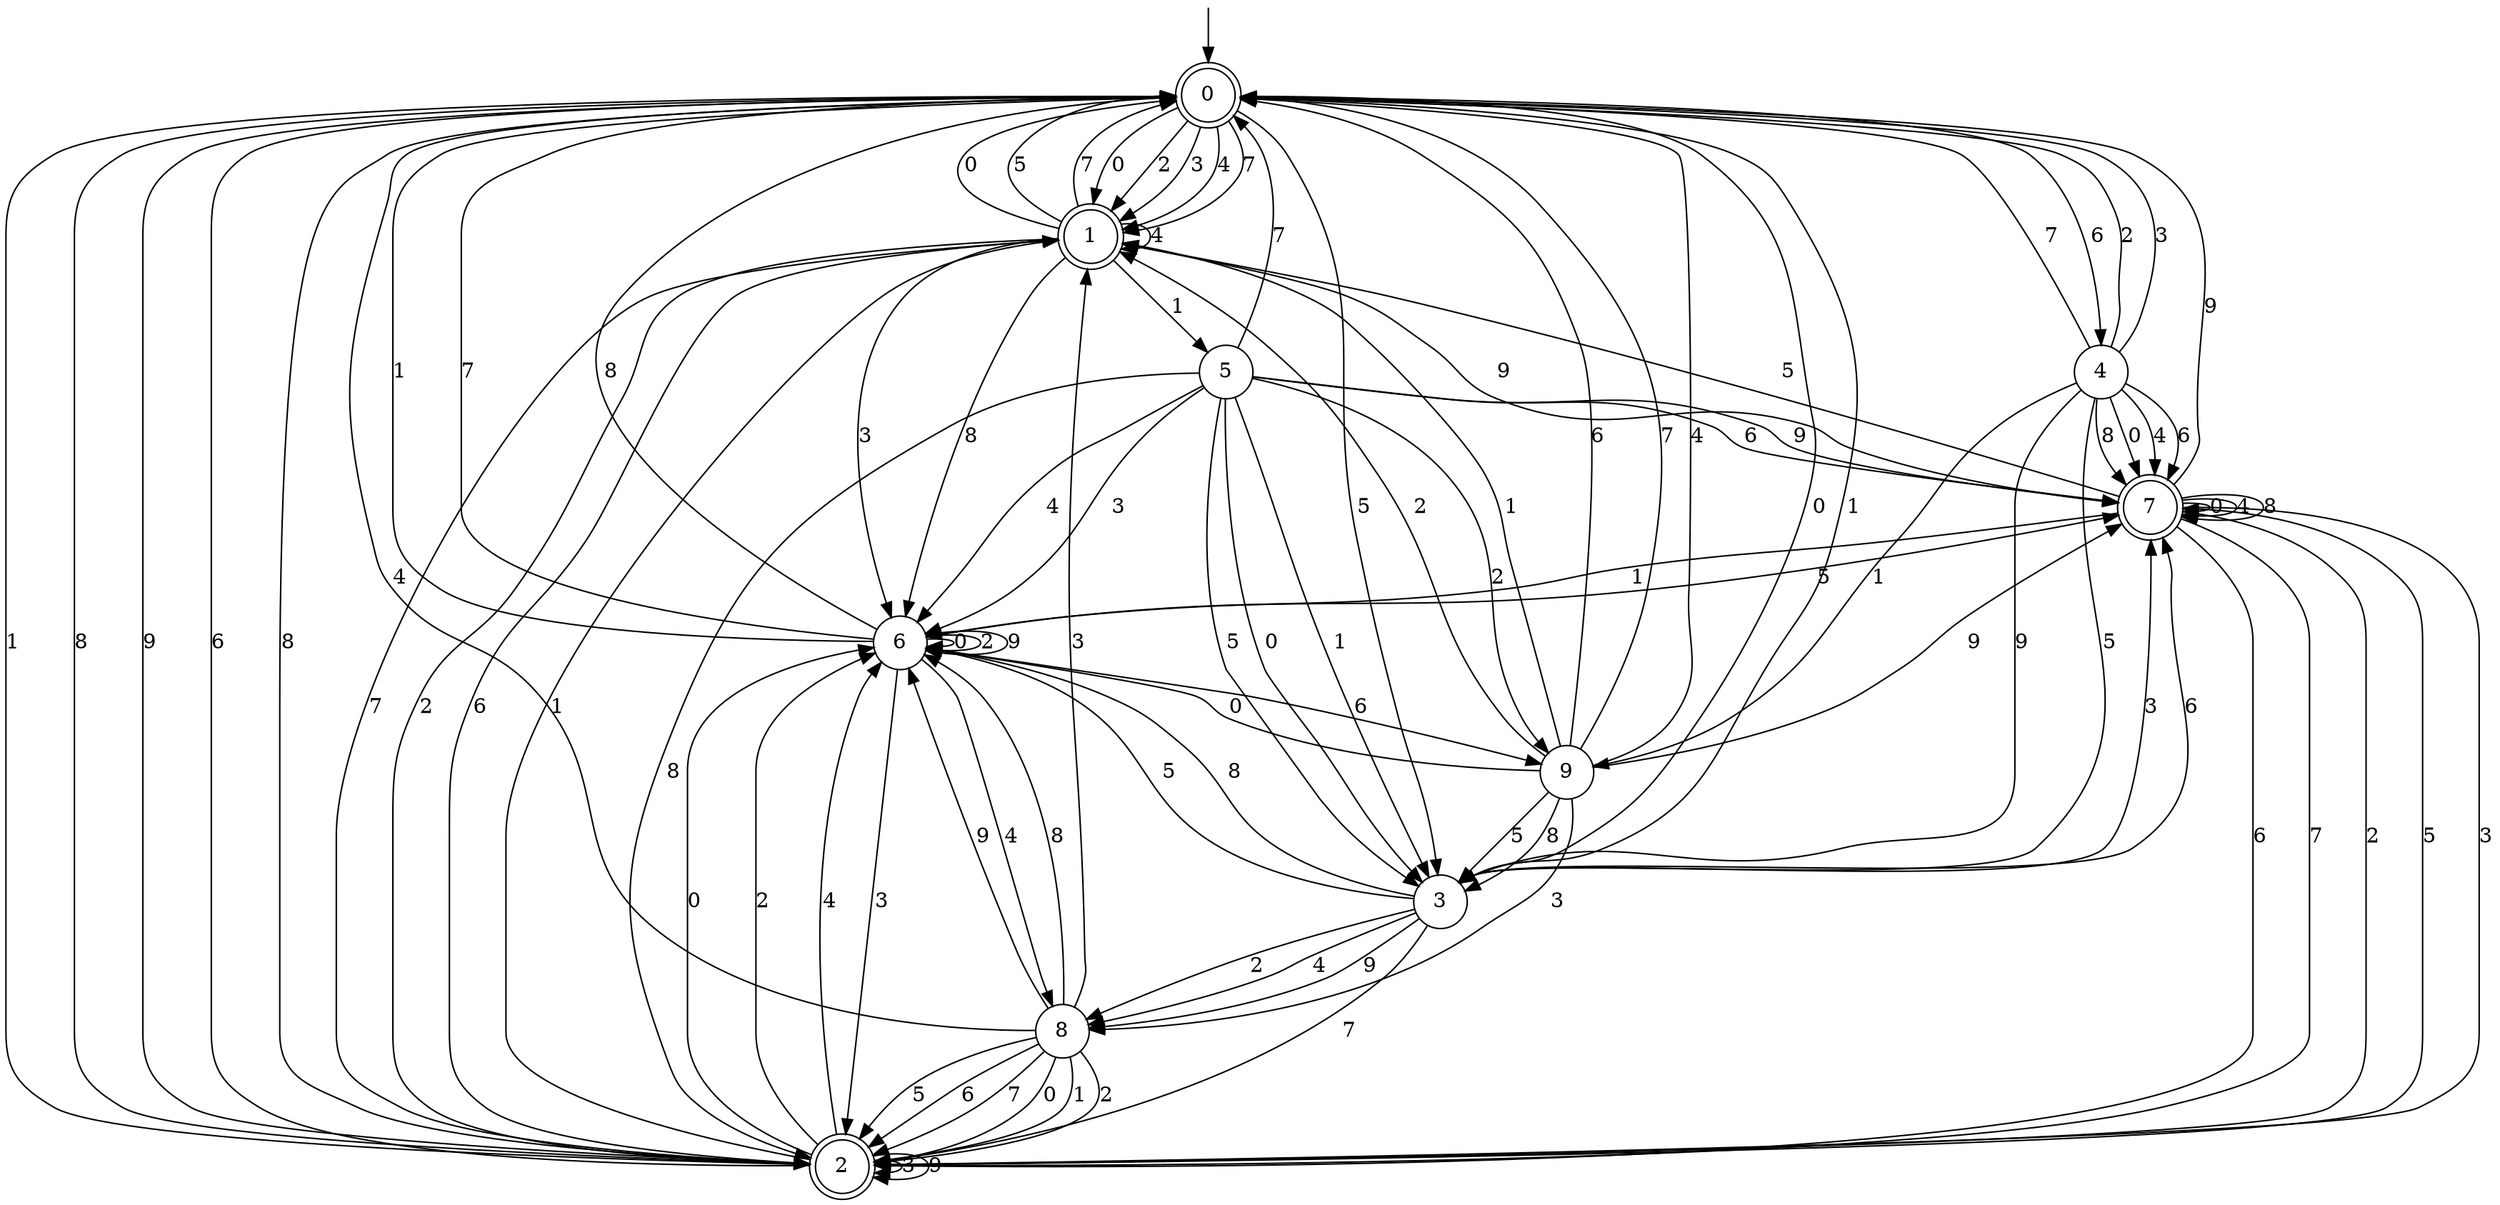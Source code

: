 digraph g {

	s0 [shape="doublecircle" label="0"];
	s1 [shape="doublecircle" label="1"];
	s2 [shape="doublecircle" label="2"];
	s3 [shape="circle" label="3"];
	s4 [shape="circle" label="4"];
	s5 [shape="circle" label="5"];
	s6 [shape="circle" label="6"];
	s7 [shape="doublecircle" label="7"];
	s8 [shape="circle" label="8"];
	s9 [shape="circle" label="9"];
	s0 -> s1 [label="0"];
	s0 -> s2 [label="1"];
	s0 -> s1 [label="2"];
	s0 -> s1 [label="3"];
	s0 -> s1 [label="4"];
	s0 -> s3 [label="5"];
	s0 -> s4 [label="6"];
	s0 -> s1 [label="7"];
	s0 -> s2 [label="8"];
	s0 -> s2 [label="9"];
	s1 -> s0 [label="0"];
	s1 -> s5 [label="1"];
	s1 -> s2 [label="2"];
	s1 -> s6 [label="3"];
	s1 -> s1 [label="4"];
	s1 -> s0 [label="5"];
	s1 -> s2 [label="6"];
	s1 -> s0 [label="7"];
	s1 -> s6 [label="8"];
	s1 -> s7 [label="9"];
	s2 -> s6 [label="0"];
	s2 -> s1 [label="1"];
	s2 -> s6 [label="2"];
	s2 -> s2 [label="3"];
	s2 -> s6 [label="4"];
	s2 -> s7 [label="5"];
	s2 -> s0 [label="6"];
	s2 -> s1 [label="7"];
	s2 -> s0 [label="8"];
	s2 -> s2 [label="9"];
	s3 -> s0 [label="0"];
	s3 -> s0 [label="1"];
	s3 -> s8 [label="2"];
	s3 -> s7 [label="3"];
	s3 -> s8 [label="4"];
	s3 -> s6 [label="5"];
	s3 -> s7 [label="6"];
	s3 -> s2 [label="7"];
	s3 -> s6 [label="8"];
	s3 -> s8 [label="9"];
	s4 -> s7 [label="0"];
	s4 -> s9 [label="1"];
	s4 -> s0 [label="2"];
	s4 -> s0 [label="3"];
	s4 -> s7 [label="4"];
	s4 -> s3 [label="5"];
	s4 -> s7 [label="6"];
	s4 -> s0 [label="7"];
	s4 -> s7 [label="8"];
	s4 -> s3 [label="9"];
	s5 -> s3 [label="0"];
	s5 -> s3 [label="1"];
	s5 -> s9 [label="2"];
	s5 -> s6 [label="3"];
	s5 -> s6 [label="4"];
	s5 -> s3 [label="5"];
	s5 -> s7 [label="6"];
	s5 -> s0 [label="7"];
	s5 -> s2 [label="8"];
	s5 -> s7 [label="9"];
	s6 -> s6 [label="0"];
	s6 -> s0 [label="1"];
	s6 -> s6 [label="2"];
	s6 -> s2 [label="3"];
	s6 -> s8 [label="4"];
	s6 -> s7 [label="5"];
	s6 -> s9 [label="6"];
	s6 -> s0 [label="7"];
	s6 -> s0 [label="8"];
	s6 -> s6 [label="9"];
	s7 -> s7 [label="0"];
	s7 -> s6 [label="1"];
	s7 -> s2 [label="2"];
	s7 -> s2 [label="3"];
	s7 -> s7 [label="4"];
	s7 -> s1 [label="5"];
	s7 -> s2 [label="6"];
	s7 -> s2 [label="7"];
	s7 -> s7 [label="8"];
	s7 -> s0 [label="9"];
	s8 -> s2 [label="0"];
	s8 -> s2 [label="1"];
	s8 -> s2 [label="2"];
	s8 -> s1 [label="3"];
	s8 -> s0 [label="4"];
	s8 -> s2 [label="5"];
	s8 -> s2 [label="6"];
	s8 -> s2 [label="7"];
	s8 -> s6 [label="8"];
	s8 -> s6 [label="9"];
	s9 -> s6 [label="0"];
	s9 -> s1 [label="1"];
	s9 -> s1 [label="2"];
	s9 -> s8 [label="3"];
	s9 -> s0 [label="4"];
	s9 -> s3 [label="5"];
	s9 -> s0 [label="6"];
	s9 -> s0 [label="7"];
	s9 -> s3 [label="8"];
	s9 -> s7 [label="9"];

__start0 [label="" shape="none" width="0" height="0"];
__start0 -> s0;

}
